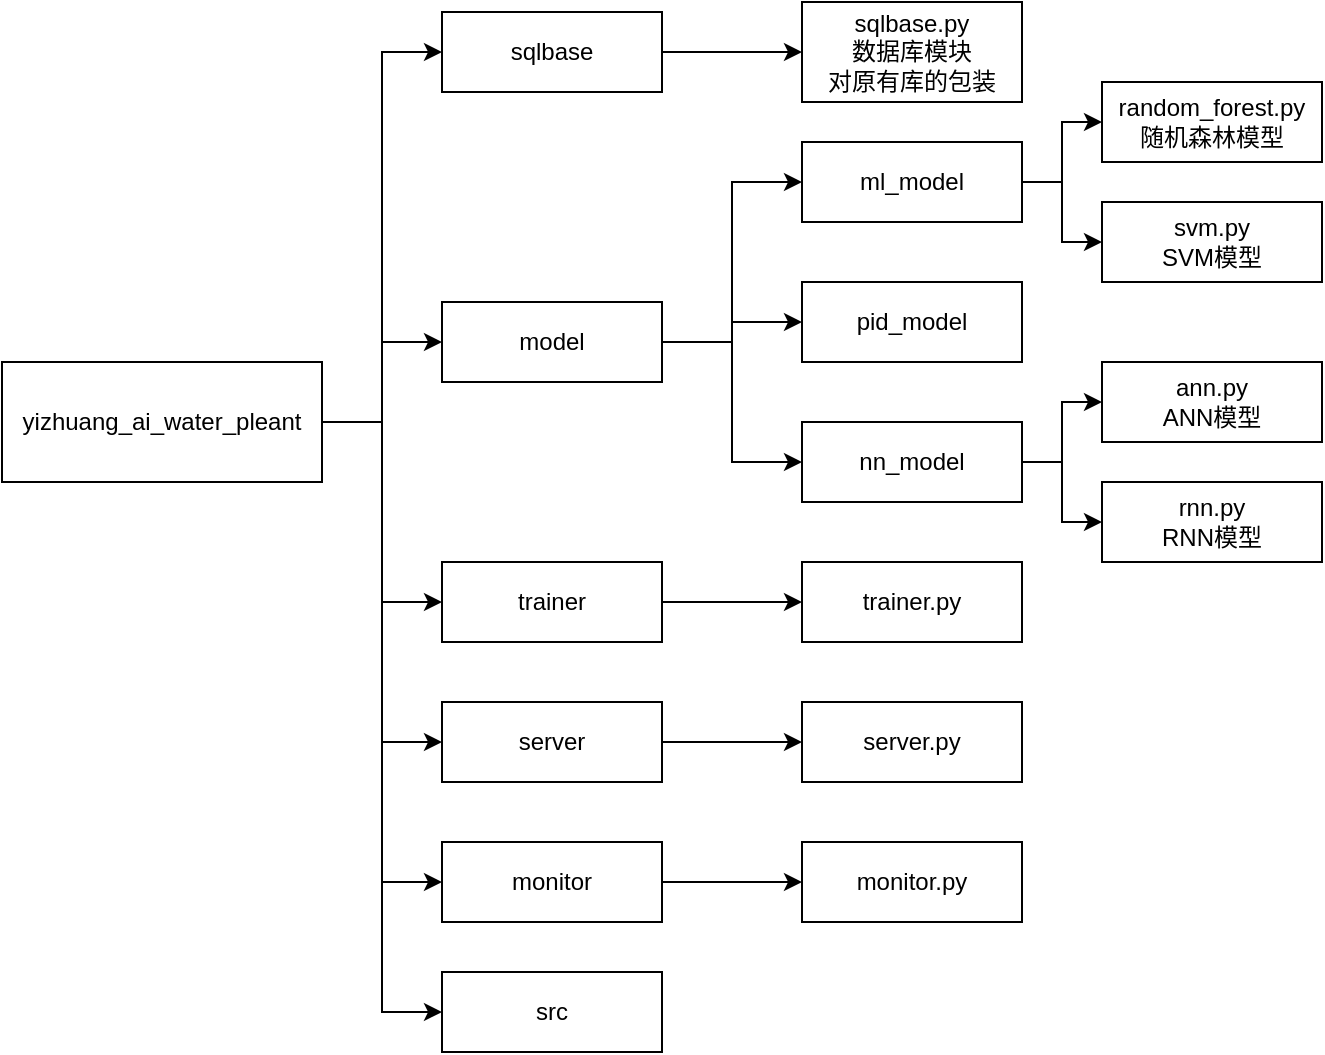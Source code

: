 <mxfile version="13.10.0" type="github">
  <diagram id="bYXxaOFsRR4BDThtULjM" name="Page-1">
    <mxGraphModel dx="1038" dy="548" grid="1" gridSize="10" guides="1" tooltips="1" connect="1" arrows="1" fold="1" page="1" pageScale="1" pageWidth="827" pageHeight="1169" math="0" shadow="0">
      <root>
        <mxCell id="0" />
        <mxCell id="1" parent="0" />
        <mxCell id="apvG2dVuzCdvmDr9frj6-3" style="edgeStyle=orthogonalEdgeStyle;rounded=0;orthogonalLoop=1;jettySize=auto;html=1;entryX=0;entryY=0.5;entryDx=0;entryDy=0;" parent="1" source="apvG2dVuzCdvmDr9frj6-1" target="apvG2dVuzCdvmDr9frj6-2" edge="1">
          <mxGeometry relative="1" as="geometry" />
        </mxCell>
        <mxCell id="apvG2dVuzCdvmDr9frj6-10" style="edgeStyle=orthogonalEdgeStyle;rounded=0;orthogonalLoop=1;jettySize=auto;html=1;exitX=1;exitY=0.5;exitDx=0;exitDy=0;entryX=0;entryY=0.5;entryDx=0;entryDy=0;" parent="1" source="apvG2dVuzCdvmDr9frj6-1" target="apvG2dVuzCdvmDr9frj6-7" edge="1">
          <mxGeometry relative="1" as="geometry" />
        </mxCell>
        <mxCell id="apvG2dVuzCdvmDr9frj6-11" style="edgeStyle=orthogonalEdgeStyle;rounded=0;orthogonalLoop=1;jettySize=auto;html=1;exitX=1;exitY=0.5;exitDx=0;exitDy=0;entryX=0;entryY=0.5;entryDx=0;entryDy=0;" parent="1" source="apvG2dVuzCdvmDr9frj6-1" target="apvG2dVuzCdvmDr9frj6-9" edge="1">
          <mxGeometry relative="1" as="geometry" />
        </mxCell>
        <mxCell id="apvG2dVuzCdvmDr9frj6-12" style="edgeStyle=orthogonalEdgeStyle;rounded=0;orthogonalLoop=1;jettySize=auto;html=1;exitX=1;exitY=0.5;exitDx=0;exitDy=0;entryX=0;entryY=0.5;entryDx=0;entryDy=0;" parent="1" source="apvG2dVuzCdvmDr9frj6-1" target="apvG2dVuzCdvmDr9frj6-8" edge="1">
          <mxGeometry relative="1" as="geometry" />
        </mxCell>
        <mxCell id="apvG2dVuzCdvmDr9frj6-18" style="edgeStyle=orthogonalEdgeStyle;rounded=0;orthogonalLoop=1;jettySize=auto;html=1;exitX=1;exitY=0.5;exitDx=0;exitDy=0;entryX=0;entryY=0.5;entryDx=0;entryDy=0;" parent="1" source="apvG2dVuzCdvmDr9frj6-1" target="apvG2dVuzCdvmDr9frj6-17" edge="1">
          <mxGeometry relative="1" as="geometry" />
        </mxCell>
        <mxCell id="apvG2dVuzCdvmDr9frj6-1" value="yizhuang_ai_water_pleant" style="rounded=0;whiteSpace=wrap;html=1;" parent="1" vertex="1">
          <mxGeometry x="40" y="260" width="160" height="60" as="geometry" />
        </mxCell>
        <mxCell id="apvG2dVuzCdvmDr9frj6-5" style="edgeStyle=orthogonalEdgeStyle;rounded=0;orthogonalLoop=1;jettySize=auto;html=1;exitX=1;exitY=0.5;exitDx=0;exitDy=0;entryX=0;entryY=0.5;entryDx=0;entryDy=0;" parent="1" source="apvG2dVuzCdvmDr9frj6-2" target="apvG2dVuzCdvmDr9frj6-4" edge="1">
          <mxGeometry relative="1" as="geometry" />
        </mxCell>
        <mxCell id="apvG2dVuzCdvmDr9frj6-2" value="sqlbase" style="rounded=0;whiteSpace=wrap;html=1;" parent="1" vertex="1">
          <mxGeometry x="260" y="85" width="110" height="40" as="geometry" />
        </mxCell>
        <mxCell id="apvG2dVuzCdvmDr9frj6-4" value="sqlbase.py&lt;br&gt;数据库模块&lt;br&gt;对原有库的包装" style="rounded=0;whiteSpace=wrap;html=1;" parent="1" vertex="1">
          <mxGeometry x="440" y="80" width="110" height="50" as="geometry" />
        </mxCell>
        <mxCell id="apvG2dVuzCdvmDr9frj6-19" style="edgeStyle=orthogonalEdgeStyle;rounded=0;orthogonalLoop=1;jettySize=auto;html=1;exitX=1;exitY=0.5;exitDx=0;exitDy=0;entryX=0;entryY=0.5;entryDx=0;entryDy=0;" parent="1" source="apvG2dVuzCdvmDr9frj6-7" target="apvG2dVuzCdvmDr9frj6-14" edge="1">
          <mxGeometry relative="1" as="geometry" />
        </mxCell>
        <mxCell id="apvG2dVuzCdvmDr9frj6-20" style="edgeStyle=orthogonalEdgeStyle;rounded=0;orthogonalLoop=1;jettySize=auto;html=1;exitX=1;exitY=0.5;exitDx=0;exitDy=0;entryX=0;entryY=0.5;entryDx=0;entryDy=0;" parent="1" source="apvG2dVuzCdvmDr9frj6-7" target="apvG2dVuzCdvmDr9frj6-15" edge="1">
          <mxGeometry relative="1" as="geometry" />
        </mxCell>
        <mxCell id="apvG2dVuzCdvmDr9frj6-21" style="edgeStyle=orthogonalEdgeStyle;rounded=0;orthogonalLoop=1;jettySize=auto;html=1;exitX=1;exitY=0.5;exitDx=0;exitDy=0;entryX=0;entryY=0.5;entryDx=0;entryDy=0;" parent="1" source="apvG2dVuzCdvmDr9frj6-7" target="apvG2dVuzCdvmDr9frj6-16" edge="1">
          <mxGeometry relative="1" as="geometry" />
        </mxCell>
        <mxCell id="apvG2dVuzCdvmDr9frj6-7" value="model" style="rounded=0;whiteSpace=wrap;html=1;" parent="1" vertex="1">
          <mxGeometry x="260" y="230" width="110" height="40" as="geometry" />
        </mxCell>
        <mxCell id="apvG2dVuzCdvmDr9frj6-8" value="src" style="rounded=0;whiteSpace=wrap;html=1;" parent="1" vertex="1">
          <mxGeometry x="260" y="565" width="110" height="40" as="geometry" />
        </mxCell>
        <mxCell id="apvG2dVuzCdvmDr9frj6-32" style="edgeStyle=orthogonalEdgeStyle;rounded=0;orthogonalLoop=1;jettySize=auto;html=1;exitX=1;exitY=0.5;exitDx=0;exitDy=0;entryX=0;entryY=0.5;entryDx=0;entryDy=0;" parent="1" source="apvG2dVuzCdvmDr9frj6-9" target="apvG2dVuzCdvmDr9frj6-30" edge="1">
          <mxGeometry relative="1" as="geometry" />
        </mxCell>
        <mxCell id="apvG2dVuzCdvmDr9frj6-9" value="trainer" style="rounded=0;whiteSpace=wrap;html=1;" parent="1" vertex="1">
          <mxGeometry x="260" y="360" width="110" height="40" as="geometry" />
        </mxCell>
        <mxCell id="apvG2dVuzCdvmDr9frj6-26" style="edgeStyle=orthogonalEdgeStyle;rounded=0;orthogonalLoop=1;jettySize=auto;html=1;exitX=1;exitY=0.5;exitDx=0;exitDy=0;entryX=0;entryY=0.5;entryDx=0;entryDy=0;" parent="1" source="apvG2dVuzCdvmDr9frj6-14" target="apvG2dVuzCdvmDr9frj6-22" edge="1">
          <mxGeometry relative="1" as="geometry" />
        </mxCell>
        <mxCell id="apvG2dVuzCdvmDr9frj6-27" style="edgeStyle=orthogonalEdgeStyle;rounded=0;orthogonalLoop=1;jettySize=auto;html=1;exitX=1;exitY=0.5;exitDx=0;exitDy=0;entryX=0;entryY=0.5;entryDx=0;entryDy=0;" parent="1" source="apvG2dVuzCdvmDr9frj6-14" target="apvG2dVuzCdvmDr9frj6-23" edge="1">
          <mxGeometry relative="1" as="geometry" />
        </mxCell>
        <mxCell id="apvG2dVuzCdvmDr9frj6-14" value="ml_model" style="rounded=0;whiteSpace=wrap;html=1;" parent="1" vertex="1">
          <mxGeometry x="440" y="150" width="110" height="40" as="geometry" />
        </mxCell>
        <mxCell id="apvG2dVuzCdvmDr9frj6-28" style="edgeStyle=orthogonalEdgeStyle;rounded=0;orthogonalLoop=1;jettySize=auto;html=1;exitX=1;exitY=0.75;exitDx=0;exitDy=0;entryX=0;entryY=0.5;entryDx=0;entryDy=0;" parent="1" source="apvG2dVuzCdvmDr9frj6-16" target="apvG2dVuzCdvmDr9frj6-24" edge="1">
          <mxGeometry relative="1" as="geometry">
            <Array as="points">
              <mxPoint x="550" y="310" />
              <mxPoint x="570" y="310" />
              <mxPoint x="570" y="280" />
            </Array>
          </mxGeometry>
        </mxCell>
        <mxCell id="apvG2dVuzCdvmDr9frj6-29" style="edgeStyle=orthogonalEdgeStyle;rounded=0;orthogonalLoop=1;jettySize=auto;html=1;exitX=1;exitY=0.5;exitDx=0;exitDy=0;entryX=0;entryY=0.5;entryDx=0;entryDy=0;" parent="1" source="apvG2dVuzCdvmDr9frj6-16" target="apvG2dVuzCdvmDr9frj6-25" edge="1">
          <mxGeometry relative="1" as="geometry">
            <Array as="points">
              <mxPoint x="570" y="310" />
              <mxPoint x="570" y="340" />
            </Array>
          </mxGeometry>
        </mxCell>
        <mxCell id="apvG2dVuzCdvmDr9frj6-15" value="pid_model" style="rounded=0;whiteSpace=wrap;html=1;" parent="1" vertex="1">
          <mxGeometry x="440" y="220" width="110" height="40" as="geometry" />
        </mxCell>
        <mxCell id="apvG2dVuzCdvmDr9frj6-16" value="nn_model" style="rounded=0;whiteSpace=wrap;html=1;" parent="1" vertex="1">
          <mxGeometry x="440" y="290" width="110" height="40" as="geometry" />
        </mxCell>
        <mxCell id="apvG2dVuzCdvmDr9frj6-33" style="edgeStyle=orthogonalEdgeStyle;rounded=0;orthogonalLoop=1;jettySize=auto;html=1;exitX=1;exitY=0.5;exitDx=0;exitDy=0;" parent="1" source="apvG2dVuzCdvmDr9frj6-17" target="apvG2dVuzCdvmDr9frj6-31" edge="1">
          <mxGeometry relative="1" as="geometry" />
        </mxCell>
        <mxCell id="apvG2dVuzCdvmDr9frj6-17" value="server" style="rounded=0;whiteSpace=wrap;html=1;" parent="1" vertex="1">
          <mxGeometry x="260" y="430" width="110" height="40" as="geometry" />
        </mxCell>
        <mxCell id="apvG2dVuzCdvmDr9frj6-22" value="random_forest.py&lt;br&gt;随机森林模型" style="rounded=0;whiteSpace=wrap;html=1;" parent="1" vertex="1">
          <mxGeometry x="590" y="120" width="110" height="40" as="geometry" />
        </mxCell>
        <mxCell id="apvG2dVuzCdvmDr9frj6-23" value="svm.py&lt;br&gt;SVM模型" style="rounded=0;whiteSpace=wrap;html=1;" parent="1" vertex="1">
          <mxGeometry x="590" y="180" width="110" height="40" as="geometry" />
        </mxCell>
        <mxCell id="apvG2dVuzCdvmDr9frj6-24" value="ann.py&lt;br&gt;ANN模型" style="rounded=0;whiteSpace=wrap;html=1;" parent="1" vertex="1">
          <mxGeometry x="590" y="260" width="110" height="40" as="geometry" />
        </mxCell>
        <mxCell id="apvG2dVuzCdvmDr9frj6-25" value="rnn.py&lt;br&gt;RNN模型" style="rounded=0;whiteSpace=wrap;html=1;" parent="1" vertex="1">
          <mxGeometry x="590" y="320" width="110" height="40" as="geometry" />
        </mxCell>
        <mxCell id="apvG2dVuzCdvmDr9frj6-30" value="trainer.py" style="rounded=0;whiteSpace=wrap;html=1;" parent="1" vertex="1">
          <mxGeometry x="440" y="360" width="110" height="40" as="geometry" />
        </mxCell>
        <mxCell id="apvG2dVuzCdvmDr9frj6-31" value="server.py" style="rounded=0;whiteSpace=wrap;html=1;" parent="1" vertex="1">
          <mxGeometry x="440" y="430" width="110" height="40" as="geometry" />
        </mxCell>
        <mxCell id="grRgKZdotAqNAKDquzJP-3" style="edgeStyle=orthogonalEdgeStyle;rounded=0;orthogonalLoop=1;jettySize=auto;html=1;exitX=1;exitY=0.5;exitDx=0;exitDy=0;entryX=0;entryY=0.5;entryDx=0;entryDy=0;" edge="1" parent="1" target="grRgKZdotAqNAKDquzJP-5" source="apvG2dVuzCdvmDr9frj6-1">
          <mxGeometry relative="1" as="geometry">
            <mxPoint x="200" y="360" as="sourcePoint" />
          </mxGeometry>
        </mxCell>
        <mxCell id="grRgKZdotAqNAKDquzJP-4" style="edgeStyle=orthogonalEdgeStyle;rounded=0;orthogonalLoop=1;jettySize=auto;html=1;exitX=1;exitY=0.5;exitDx=0;exitDy=0;" edge="1" parent="1" source="grRgKZdotAqNAKDquzJP-5" target="grRgKZdotAqNAKDquzJP-6">
          <mxGeometry relative="1" as="geometry" />
        </mxCell>
        <mxCell id="grRgKZdotAqNAKDquzJP-5" value="monitor" style="rounded=0;whiteSpace=wrap;html=1;" vertex="1" parent="1">
          <mxGeometry x="260" y="500" width="110" height="40" as="geometry" />
        </mxCell>
        <mxCell id="grRgKZdotAqNAKDquzJP-6" value="monitor.py" style="rounded=0;whiteSpace=wrap;html=1;" vertex="1" parent="1">
          <mxGeometry x="440" y="500" width="110" height="40" as="geometry" />
        </mxCell>
      </root>
    </mxGraphModel>
  </diagram>
</mxfile>
